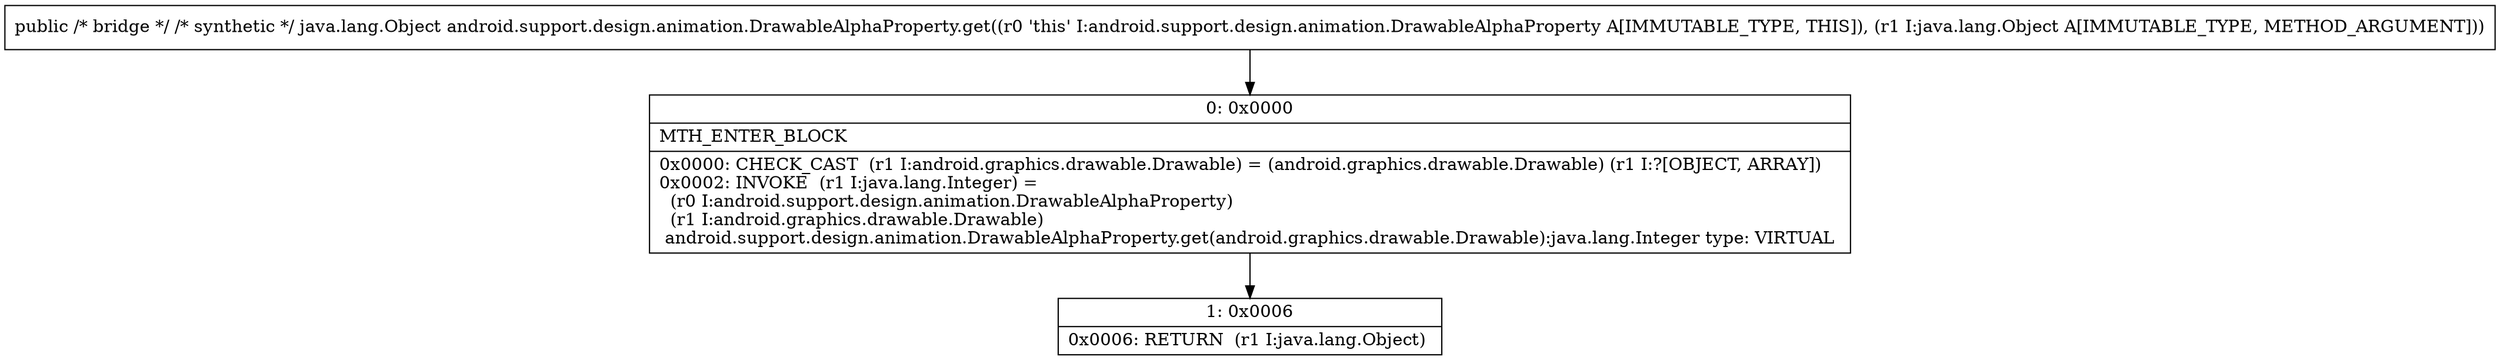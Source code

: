 digraph "CFG forandroid.support.design.animation.DrawableAlphaProperty.get(Ljava\/lang\/Object;)Ljava\/lang\/Object;" {
Node_0 [shape=record,label="{0\:\ 0x0000|MTH_ENTER_BLOCK\l|0x0000: CHECK_CAST  (r1 I:android.graphics.drawable.Drawable) = (android.graphics.drawable.Drawable) (r1 I:?[OBJECT, ARRAY]) \l0x0002: INVOKE  (r1 I:java.lang.Integer) = \l  (r0 I:android.support.design.animation.DrawableAlphaProperty)\l  (r1 I:android.graphics.drawable.Drawable)\l android.support.design.animation.DrawableAlphaProperty.get(android.graphics.drawable.Drawable):java.lang.Integer type: VIRTUAL \l}"];
Node_1 [shape=record,label="{1\:\ 0x0006|0x0006: RETURN  (r1 I:java.lang.Object) \l}"];
MethodNode[shape=record,label="{public \/* bridge *\/ \/* synthetic *\/ java.lang.Object android.support.design.animation.DrawableAlphaProperty.get((r0 'this' I:android.support.design.animation.DrawableAlphaProperty A[IMMUTABLE_TYPE, THIS]), (r1 I:java.lang.Object A[IMMUTABLE_TYPE, METHOD_ARGUMENT])) }"];
MethodNode -> Node_0;
Node_0 -> Node_1;
}

